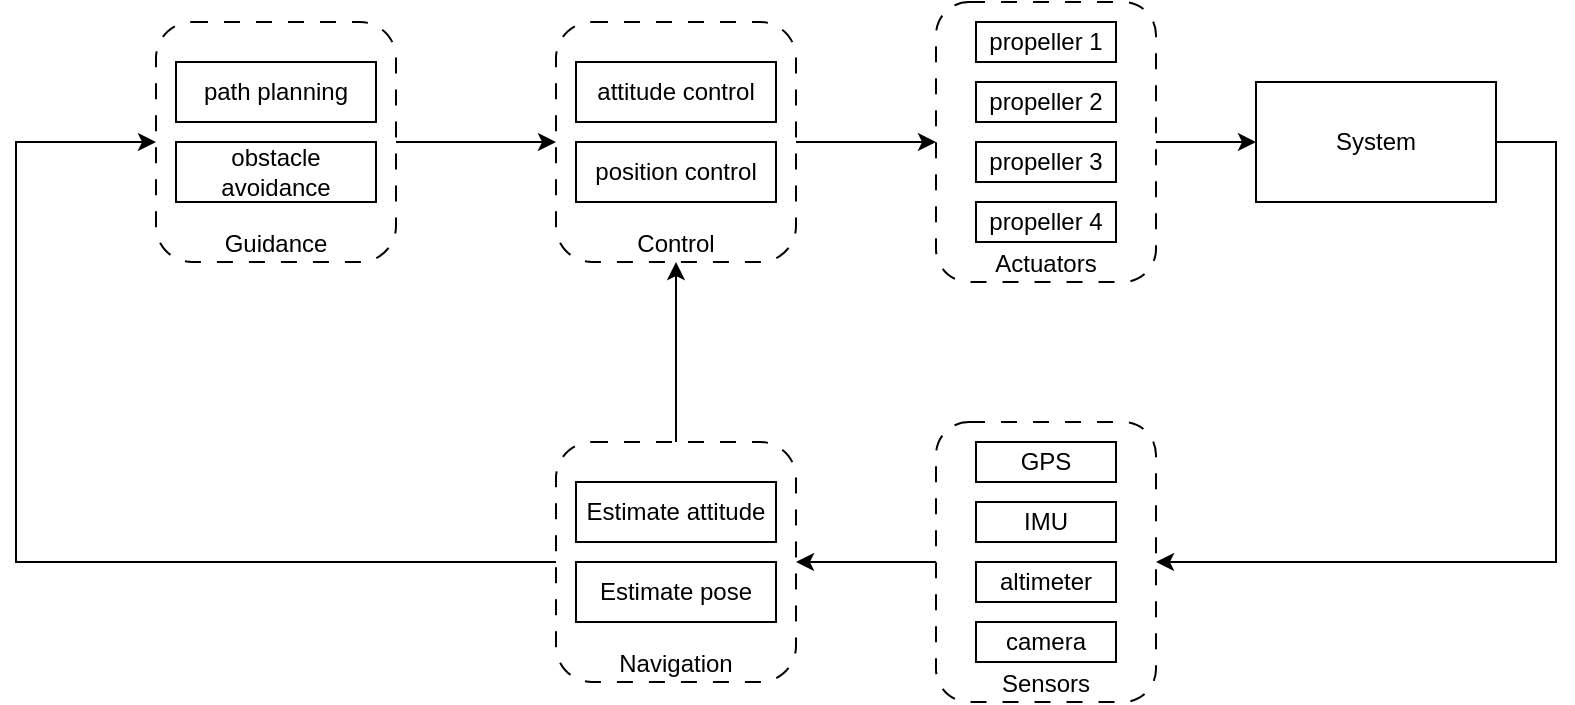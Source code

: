 <mxfile version="21.2.3" type="device">
  <diagram id="w5VJFcErnUngvI31MBhU" name="Page-1">
    <mxGraphModel dx="622" dy="829" grid="1" gridSize="10" guides="1" tooltips="1" connect="1" arrows="1" fold="1" page="1" pageScale="1" pageWidth="827" pageHeight="1169" math="0" shadow="0">
      <root>
        <mxCell id="0" />
        <mxCell id="1" parent="0" />
        <mxCell id="jwwzPnarNwj0GLj0OSFP-6" style="edgeStyle=orthogonalEdgeStyle;rounded=0;orthogonalLoop=1;jettySize=auto;html=1;exitX=1;exitY=0.5;exitDx=0;exitDy=0;entryX=0;entryY=0.5;entryDx=0;entryDy=0;" edge="1" parent="1" source="jwwzPnarNwj0GLj0OSFP-20" target="jwwzPnarNwj0GLj0OSFP-23">
          <mxGeometry relative="1" as="geometry">
            <mxPoint x="1060" y="110" as="sourcePoint" />
            <mxPoint x="1120.5" y="110.0" as="targetPoint" />
          </mxGeometry>
        </mxCell>
        <mxCell id="jwwzPnarNwj0GLj0OSFP-7" style="edgeStyle=orthogonalEdgeStyle;rounded=0;orthogonalLoop=1;jettySize=auto;html=1;exitX=1;exitY=0.5;exitDx=0;exitDy=0;entryX=0;entryY=0.5;entryDx=0;entryDy=0;" edge="1" parent="1" source="jwwzPnarNwj0GLj0OSFP-23" target="jwwzPnarNwj0GLj0OSFP-14">
          <mxGeometry relative="1" as="geometry">
            <mxPoint x="1240.5" y="110.0" as="sourcePoint" />
            <mxPoint x="1310" y="110.0" as="targetPoint" />
          </mxGeometry>
        </mxCell>
        <mxCell id="jwwzPnarNwj0GLj0OSFP-13" style="edgeStyle=orthogonalEdgeStyle;rounded=0;orthogonalLoop=1;jettySize=auto;html=1;exitX=0;exitY=0.5;exitDx=0;exitDy=0;entryX=0;entryY=0.5;entryDx=0;entryDy=0;" edge="1" parent="1" source="jwwzPnarNwj0GLj0OSFP-25" target="jwwzPnarNwj0GLj0OSFP-20">
          <mxGeometry relative="1" as="geometry">
            <mxPoint x="1120.5" y="335" as="sourcePoint" />
            <mxPoint x="880" y="110" as="targetPoint" />
            <Array as="points">
              <mxPoint x="850" y="320" />
              <mxPoint x="850" y="110" />
            </Array>
          </mxGeometry>
        </mxCell>
        <mxCell id="jwwzPnarNwj0GLj0OSFP-8" style="edgeStyle=orthogonalEdgeStyle;rounded=0;orthogonalLoop=1;jettySize=auto;html=1;exitX=1;exitY=0.5;exitDx=0;exitDy=0;entryX=1;entryY=0.5;entryDx=0;entryDy=0;" edge="1" parent="1" source="jwwzPnarNwj0GLj0OSFP-5" target="jwwzPnarNwj0GLj0OSFP-28">
          <mxGeometry relative="1" as="geometry">
            <mxPoint x="1430" y="320" as="targetPoint" />
            <Array as="points">
              <mxPoint x="1620" y="110" />
              <mxPoint x="1620" y="320" />
            </Array>
          </mxGeometry>
        </mxCell>
        <mxCell id="jwwzPnarNwj0GLj0OSFP-5" value="System" style="whiteSpace=wrap;html=1;" vertex="1" parent="1">
          <mxGeometry x="1470" y="80" width="120" height="60" as="geometry" />
        </mxCell>
        <mxCell id="jwwzPnarNwj0GLj0OSFP-10" style="edgeStyle=orthogonalEdgeStyle;rounded=0;orthogonalLoop=1;jettySize=auto;html=1;exitX=1;exitY=0.5;exitDx=0;exitDy=0;entryX=0;entryY=0.5;entryDx=0;entryDy=0;" edge="1" parent="1" source="jwwzPnarNwj0GLj0OSFP-14" target="jwwzPnarNwj0GLj0OSFP-5">
          <mxGeometry relative="1" as="geometry">
            <mxPoint x="1430" y="110.0" as="sourcePoint" />
          </mxGeometry>
        </mxCell>
        <mxCell id="jwwzPnarNwj0GLj0OSFP-12" style="edgeStyle=orthogonalEdgeStyle;rounded=0;orthogonalLoop=1;jettySize=auto;html=1;exitX=0;exitY=0.5;exitDx=0;exitDy=0;entryX=1;entryY=0.5;entryDx=0;entryDy=0;" edge="1" parent="1" source="jwwzPnarNwj0GLj0OSFP-28" target="jwwzPnarNwj0GLj0OSFP-25">
          <mxGeometry relative="1" as="geometry">
            <mxPoint x="1310" y="320" as="sourcePoint" />
            <mxPoint x="1240.5" y="335" as="targetPoint" />
          </mxGeometry>
        </mxCell>
        <mxCell id="jwwzPnarNwj0GLj0OSFP-14" value="Actuators" style="rounded=1;whiteSpace=wrap;html=1;verticalAlign=bottom;fillColor=none;dashed=1;dashPattern=8 8;" vertex="1" parent="1">
          <mxGeometry x="1310" y="40" width="110" height="140" as="geometry" />
        </mxCell>
        <mxCell id="jwwzPnarNwj0GLj0OSFP-16" value="propeller 1" style="rounded=0;whiteSpace=wrap;html=1;" vertex="1" parent="1">
          <mxGeometry x="1330" y="50" width="70" height="20" as="geometry" />
        </mxCell>
        <mxCell id="jwwzPnarNwj0GLj0OSFP-17" value="propeller 2" style="rounded=0;whiteSpace=wrap;html=1;" vertex="1" parent="1">
          <mxGeometry x="1330" y="80" width="70" height="20" as="geometry" />
        </mxCell>
        <mxCell id="jwwzPnarNwj0GLj0OSFP-18" value="propeller 3" style="rounded=0;whiteSpace=wrap;html=1;" vertex="1" parent="1">
          <mxGeometry x="1330" y="110" width="70" height="20" as="geometry" />
        </mxCell>
        <mxCell id="jwwzPnarNwj0GLj0OSFP-19" value="propeller 4" style="rounded=0;whiteSpace=wrap;html=1;" vertex="1" parent="1">
          <mxGeometry x="1330" y="140" width="70" height="20" as="geometry" />
        </mxCell>
        <mxCell id="jwwzPnarNwj0GLj0OSFP-20" value="Guidance" style="rounded=1;whiteSpace=wrap;html=1;verticalAlign=bottom;fillColor=none;dashed=1;dashPattern=8 8;" vertex="1" parent="1">
          <mxGeometry x="920" y="50" width="120" height="120" as="geometry" />
        </mxCell>
        <mxCell id="jwwzPnarNwj0GLj0OSFP-21" value="path planning" style="rounded=0;whiteSpace=wrap;html=1;" vertex="1" parent="1">
          <mxGeometry x="930" y="70" width="100" height="30" as="geometry" />
        </mxCell>
        <mxCell id="jwwzPnarNwj0GLj0OSFP-22" value="obstacle avoidance" style="rounded=0;whiteSpace=wrap;html=1;" vertex="1" parent="1">
          <mxGeometry x="930" y="110" width="100" height="30" as="geometry" />
        </mxCell>
        <mxCell id="jwwzPnarNwj0GLj0OSFP-23" value="Control" style="rounded=1;whiteSpace=wrap;html=1;verticalAlign=bottom;fillColor=none;dashed=1;dashPattern=8 8;" vertex="1" parent="1">
          <mxGeometry x="1120" y="50" width="120" height="120" as="geometry" />
        </mxCell>
        <mxCell id="jwwzPnarNwj0GLj0OSFP-35" style="edgeStyle=orthogonalEdgeStyle;rounded=0;orthogonalLoop=1;jettySize=auto;html=1;exitX=0.5;exitY=0;exitDx=0;exitDy=0;entryX=0.5;entryY=1;entryDx=0;entryDy=0;" edge="1" parent="1" source="jwwzPnarNwj0GLj0OSFP-25" target="jwwzPnarNwj0GLj0OSFP-23">
          <mxGeometry relative="1" as="geometry" />
        </mxCell>
        <mxCell id="jwwzPnarNwj0GLj0OSFP-25" value="Navigation" style="rounded=1;whiteSpace=wrap;html=1;verticalAlign=bottom;dashed=1;dashPattern=8 8;fillColor=none;" vertex="1" parent="1">
          <mxGeometry x="1120" y="260" width="120" height="120" as="geometry" />
        </mxCell>
        <mxCell id="jwwzPnarNwj0GLj0OSFP-26" value="Estimate attitude" style="rounded=0;whiteSpace=wrap;html=1;" vertex="1" parent="1">
          <mxGeometry x="1130" y="280" width="100" height="30" as="geometry" />
        </mxCell>
        <mxCell id="jwwzPnarNwj0GLj0OSFP-27" value="Estimate pose" style="rounded=0;whiteSpace=wrap;html=1;" vertex="1" parent="1">
          <mxGeometry x="1130" y="320" width="100" height="30" as="geometry" />
        </mxCell>
        <mxCell id="jwwzPnarNwj0GLj0OSFP-28" value="Sensors" style="rounded=1;whiteSpace=wrap;html=1;dashed=1;dashPattern=8 8;fillColor=none;verticalAlign=bottom;" vertex="1" parent="1">
          <mxGeometry x="1310" y="250" width="110" height="140" as="geometry" />
        </mxCell>
        <mxCell id="jwwzPnarNwj0GLj0OSFP-29" value="GPS" style="rounded=0;whiteSpace=wrap;html=1;" vertex="1" parent="1">
          <mxGeometry x="1330" y="260" width="70" height="20" as="geometry" />
        </mxCell>
        <mxCell id="jwwzPnarNwj0GLj0OSFP-30" value="IMU" style="rounded=0;whiteSpace=wrap;html=1;" vertex="1" parent="1">
          <mxGeometry x="1330" y="290" width="70" height="20" as="geometry" />
        </mxCell>
        <mxCell id="jwwzPnarNwj0GLj0OSFP-31" value="altimeter" style="rounded=0;whiteSpace=wrap;html=1;" vertex="1" parent="1">
          <mxGeometry x="1330" y="320" width="70" height="20" as="geometry" />
        </mxCell>
        <mxCell id="jwwzPnarNwj0GLj0OSFP-32" value="camera" style="rounded=0;whiteSpace=wrap;html=1;" vertex="1" parent="1">
          <mxGeometry x="1330" y="350" width="70" height="20" as="geometry" />
        </mxCell>
        <mxCell id="jwwzPnarNwj0GLj0OSFP-33" value="attitude control" style="rounded=0;whiteSpace=wrap;html=1;" vertex="1" parent="1">
          <mxGeometry x="1130" y="70" width="100" height="30" as="geometry" />
        </mxCell>
        <mxCell id="jwwzPnarNwj0GLj0OSFP-34" value="position control" style="rounded=0;whiteSpace=wrap;html=1;" vertex="1" parent="1">
          <mxGeometry x="1130" y="110" width="100" height="30" as="geometry" />
        </mxCell>
      </root>
    </mxGraphModel>
  </diagram>
</mxfile>
